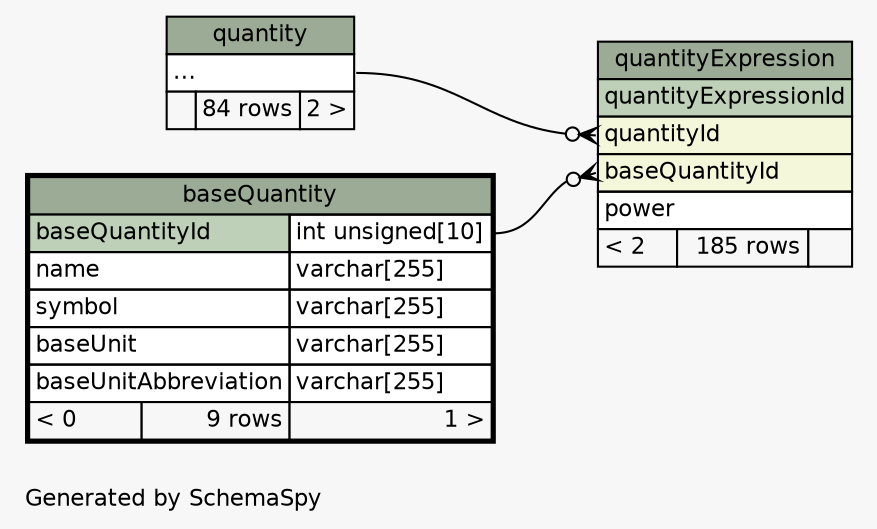 // dot 2.38.0 on Mac OS X 10.11.6
// SchemaSpy rev 590
digraph "twoDegreesRelationshipsDiagram" {
  graph [
    rankdir="RL"
    bgcolor="#f7f7f7"
    label="\nGenerated by SchemaSpy"
    labeljust="l"
    nodesep="0.18"
    ranksep="0.46"
    fontname="Helvetica"
    fontsize="11"
  ];
  node [
    fontname="Helvetica"
    fontsize="11"
    shape="plaintext"
  ];
  edge [
    arrowsize="0.8"
  ];
  "quantityExpression":"baseQuantityId":w -> "baseQuantity":"baseQuantityId.type":e [arrowhead=none dir=back arrowtail=crowodot];
  "quantityExpression":"quantityId":w -> "quantity":"elipses":e [arrowhead=none dir=back arrowtail=crowodot];
  "baseQuantity" [
    label=<
    <TABLE BORDER="2" CELLBORDER="1" CELLSPACING="0" BGCOLOR="#ffffff">
      <TR><TD COLSPAN="3" BGCOLOR="#9bab96" ALIGN="CENTER">baseQuantity</TD></TR>
      <TR><TD PORT="baseQuantityId" COLSPAN="2" BGCOLOR="#bed1b8" ALIGN="LEFT">baseQuantityId</TD><TD PORT="baseQuantityId.type" ALIGN="LEFT">int unsigned[10]</TD></TR>
      <TR><TD PORT="name" COLSPAN="2" ALIGN="LEFT">name</TD><TD PORT="name.type" ALIGN="LEFT">varchar[255]</TD></TR>
      <TR><TD PORT="symbol" COLSPAN="2" ALIGN="LEFT">symbol</TD><TD PORT="symbol.type" ALIGN="LEFT">varchar[255]</TD></TR>
      <TR><TD PORT="baseUnit" COLSPAN="2" ALIGN="LEFT">baseUnit</TD><TD PORT="baseUnit.type" ALIGN="LEFT">varchar[255]</TD></TR>
      <TR><TD PORT="baseUnitAbbreviation" COLSPAN="2" ALIGN="LEFT">baseUnitAbbreviation</TD><TD PORT="baseUnitAbbreviation.type" ALIGN="LEFT">varchar[255]</TD></TR>
      <TR><TD ALIGN="LEFT" BGCOLOR="#f7f7f7">&lt; 0</TD><TD ALIGN="RIGHT" BGCOLOR="#f7f7f7">9 rows</TD><TD ALIGN="RIGHT" BGCOLOR="#f7f7f7">1 &gt;</TD></TR>
    </TABLE>>
    URL="baseQuantity.html"
    tooltip="baseQuantity"
  ];
  "quantity" [
    label=<
    <TABLE BORDER="0" CELLBORDER="1" CELLSPACING="0" BGCOLOR="#ffffff">
      <TR><TD COLSPAN="3" BGCOLOR="#9bab96" ALIGN="CENTER">quantity</TD></TR>
      <TR><TD PORT="elipses" COLSPAN="3" ALIGN="LEFT">...</TD></TR>
      <TR><TD ALIGN="LEFT" BGCOLOR="#f7f7f7">  </TD><TD ALIGN="RIGHT" BGCOLOR="#f7f7f7">84 rows</TD><TD ALIGN="RIGHT" BGCOLOR="#f7f7f7">2 &gt;</TD></TR>
    </TABLE>>
    URL="quantity.html"
    tooltip="quantity"
  ];
  "quantityExpression" [
    label=<
    <TABLE BORDER="0" CELLBORDER="1" CELLSPACING="0" BGCOLOR="#ffffff">
      <TR><TD COLSPAN="3" BGCOLOR="#9bab96" ALIGN="CENTER">quantityExpression</TD></TR>
      <TR><TD PORT="quantityExpressionId" COLSPAN="3" BGCOLOR="#bed1b8" ALIGN="LEFT">quantityExpressionId</TD></TR>
      <TR><TD PORT="quantityId" COLSPAN="3" BGCOLOR="#f4f7da" ALIGN="LEFT">quantityId</TD></TR>
      <TR><TD PORT="baseQuantityId" COLSPAN="3" BGCOLOR="#f4f7da" ALIGN="LEFT">baseQuantityId</TD></TR>
      <TR><TD PORT="power" COLSPAN="3" ALIGN="LEFT">power</TD></TR>
      <TR><TD ALIGN="LEFT" BGCOLOR="#f7f7f7">&lt; 2</TD><TD ALIGN="RIGHT" BGCOLOR="#f7f7f7">185 rows</TD><TD ALIGN="RIGHT" BGCOLOR="#f7f7f7">  </TD></TR>
    </TABLE>>
    URL="quantityExpression.html"
    tooltip="quantityExpression"
  ];
}
